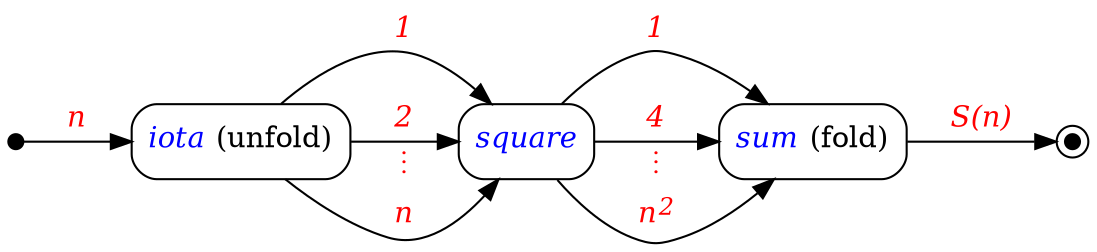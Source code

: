 digraph {
  rankdir=LR
  node [shape="box", style="rounded"]

  start [shape="point", width=0.1]
  end [shape="point", width=0.1, peripheries=2]
  iota [label=<<i><font color="blue">iota</font></i> (unfold)>];
  transform [label=<<i><font color="blue">square</font></i>>];
  sum [label=<<i><font color="blue">sum</font></i> (fold)>];

  start -> iota [label=<<table cellpadding="1" border="0" cellborder="0">
                          <tr><td><font color="red"><i>n</i></font></td></tr>
                        </table>>]

  iota -> transform [label=<<table cellpadding="1" border="0" cellborder="0">
                              <tr><td><font color="red"><i>1</i></font></td></tr>
                            </table>>]
  iota -> transform [label=<<table cellpadding="1" border="0" cellborder="0">
                              <tr><td><font color="red"><i>2</i></font></td></tr>
                             </table>>]
  iota -> transform [label=<<font color="red">⋮</font>>, penwidth=0, arrowhead=none]
  iota -> transform [label=<<table cellpadding="1" border="0" cellborder="0">
                              <tr><td><font color="red"><i>n</i></font></td></tr>
                            </table>>]

  transform -> sum [label=<<table cellpadding="1" border="0" cellborder="0">
                             <tr><td><font color="red"><i>1</i></font></td></tr>
                           </table>>]
  transform -> sum [label=<<table cellpadding="1" border="0" cellborder="0">
                             <tr><td><font color="red"><i>4</i></font></td></tr>
                           </table>>]
  transform -> sum [label=<<font color="red">⋮</font>>, penwidth=0, arrowhead=none]
  transform -> sum [label=<<table cellpadding="1" border="0" cellborder="0">
                             <tr><td><font color="red"><i>n<sup>2</sup></i></font></td></tr>
                           </table>>]

  sum -> end [label=<<table cellpadding="1" border="0" cellborder="0">
                        <tr><td><font color="red"><i>S(n)</i></font></td></tr>
                      </table>>]
}
